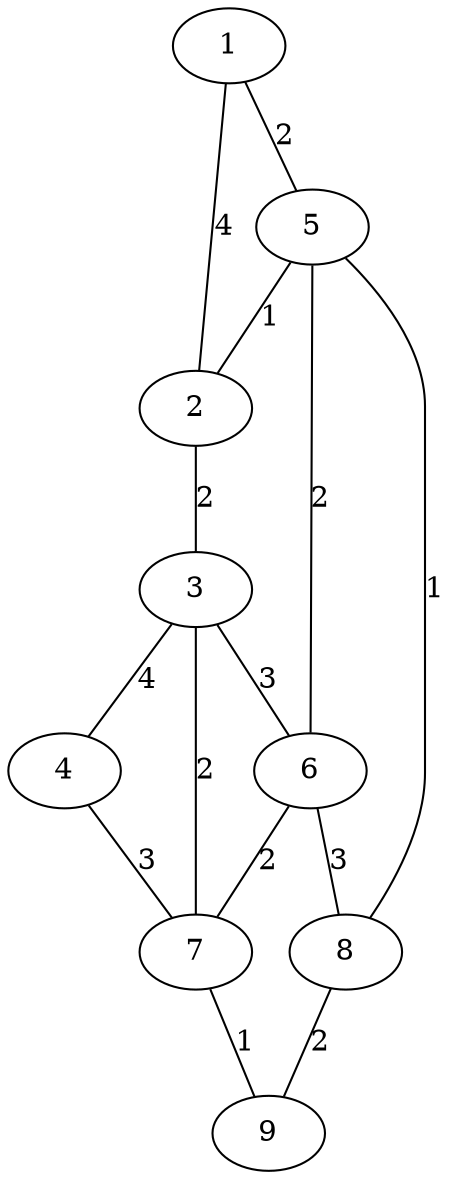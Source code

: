 graph G {
1 -- 2 [label="4"];
1 -- 5 [label="2"];
5 -- 2 [label="1"];
2 -- 3 [label="2"];
3 -- 6 [label="3"];
3 -- 7 [label="2"];
3 -- 4 [label="4"];
4 -- 7 [label="3"];
5 -- 6 [label="2"];
5 -- 8 [label="1"];
6 -- 7 [label="2"];
6 -- 8 [label="3"];
7 -- 9 [label="1"];
8 -- 9 [label="2"];
}
